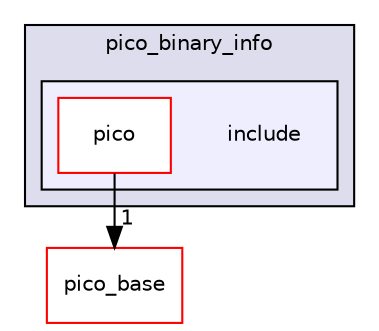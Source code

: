 digraph "pico_binary_info/include" {
  compound=true
  node [ fontsize="10", fontname="Helvetica"];
  edge [ labelfontsize="10", labelfontname="Helvetica"];
  subgraph clusterdir_3dab16ea41ea245df7c2e3d74b6863f3 {
    graph [ bgcolor="#ddddee", pencolor="black", label="pico_binary_info" fontname="Helvetica", fontsize="10", URL="dir_3dab16ea41ea245df7c2e3d74b6863f3.html"]
  subgraph clusterdir_0ac5f9a34351864800e74eccfd5ad4a7 {
    graph [ bgcolor="#eeeeff", pencolor="black", label="" URL="dir_0ac5f9a34351864800e74eccfd5ad4a7.html"];
    dir_0ac5f9a34351864800e74eccfd5ad4a7 [shape=plaintext label="include"];
    dir_95efa077cf14a4cd28caa4bcad11a067 [shape=box label="pico" color="red" fillcolor="white" style="filled" URL="dir_95efa077cf14a4cd28caa4bcad11a067.html"];
  }
  }
  dir_ee4ba4c32933fd9d1c9bce216e67756d [shape=box label="pico_base" fillcolor="white" style="filled" color="red" URL="dir_ee4ba4c32933fd9d1c9bce216e67756d.html"];
  dir_95efa077cf14a4cd28caa4bcad11a067->dir_ee4ba4c32933fd9d1c9bce216e67756d [headlabel="1", labeldistance=1.5 headhref="dir_000015_000007.html"];
}
